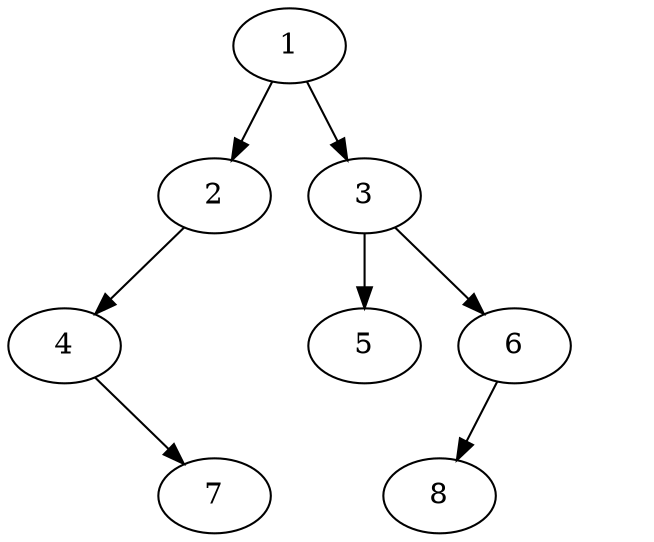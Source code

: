 digraph {
1 -> 2;
a[style=invis]
2 -> 4;
2 -> b[style=invis];
4->c[style =invis];
4->7;


1->3;
3->5;
3->6;
6->8;
6->d[style=invis];

b[style=invis]
c[style=invis]
d[style=invis]
}
